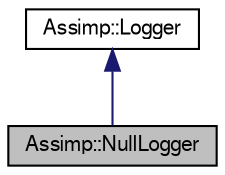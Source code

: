 digraph G
{
  bgcolor="transparent";
  edge [fontname="FreeSans",fontsize=10,labelfontname="FreeSans",labelfontsize=10];
  node [fontname="FreeSans",fontsize=10,shape=record];
  Node1 [label="Assimp::NullLogger",height=0.2,width=0.4,color="black", fillcolor="grey75", style="filled" fontcolor="black"];
  Node2 -> Node1 [dir=back,color="midnightblue",fontsize=10,style="solid"];
  Node2 [label="Assimp::Logger",height=0.2,width=0.4,color="black",URL="$class_assimp_1_1_logger.html",tooltip="CPP-API: Abstract interface for logger implementations. Assimp provides a default..."];
}

